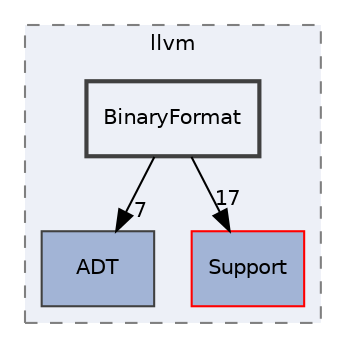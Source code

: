 digraph "include/llvm/BinaryFormat"
{
 // LATEX_PDF_SIZE
  bgcolor="transparent";
  edge [fontname="Helvetica",fontsize="10",labelfontname="Helvetica",labelfontsize="10"];
  node [fontname="Helvetica",fontsize="10",shape="box"];
  compound=true
  subgraph clusterdir_dcde91663b8816e1e2311938ccd8f690 {
    graph [ bgcolor="#edf0f7", pencolor="grey50", style="filled,dashed,", label="llvm", fontname="Helvetica", fontsize="10", URL="dir_dcde91663b8816e1e2311938ccd8f690.html"]
  dir_32453792af2ba70c54e3ccae3a790d1b [label="ADT", style="filled,", fillcolor="#a2b4d6", color="grey25", URL="dir_32453792af2ba70c54e3ccae3a790d1b.html"];
  dir_ae1e398ac700924fa434b51c248a5531 [label="Support", style="filled,", fillcolor="#a2b4d6", color="red", URL="dir_ae1e398ac700924fa434b51c248a5531.html"];
  dir_76bc56fc1555430657f301d4de3959f5 [label="BinaryFormat", style="filled,bold,", fillcolor="#edf0f7", color="grey25", URL="dir_76bc56fc1555430657f301d4de3959f5.html"];
  }
  dir_76bc56fc1555430657f301d4de3959f5->dir_32453792af2ba70c54e3ccae3a790d1b [headlabel="7", labeldistance=1.5 headhref="dir_000028_000001.html"];
  dir_76bc56fc1555430657f301d4de3959f5->dir_ae1e398ac700924fa434b51c248a5531 [headlabel="17", labeldistance=1.5 headhref="dir_000028_000182.html"];
}
